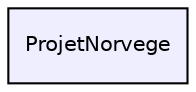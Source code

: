 digraph "C:/Users/V1rgul/GitHub/Project-Norway/ProjetNorvege" {
  compound=true
  node [ fontsize="10", fontname="Helvetica"];
  edge [ labelfontsize="10", labelfontname="Helvetica"];
  dir_3d574be6e28eec076ea165f965bc369a [shape=box, label="ProjetNorvege", style="filled", fillcolor="#eeeeff", pencolor="black", URL="dir_3d574be6e28eec076ea165f965bc369a.html"];
}
